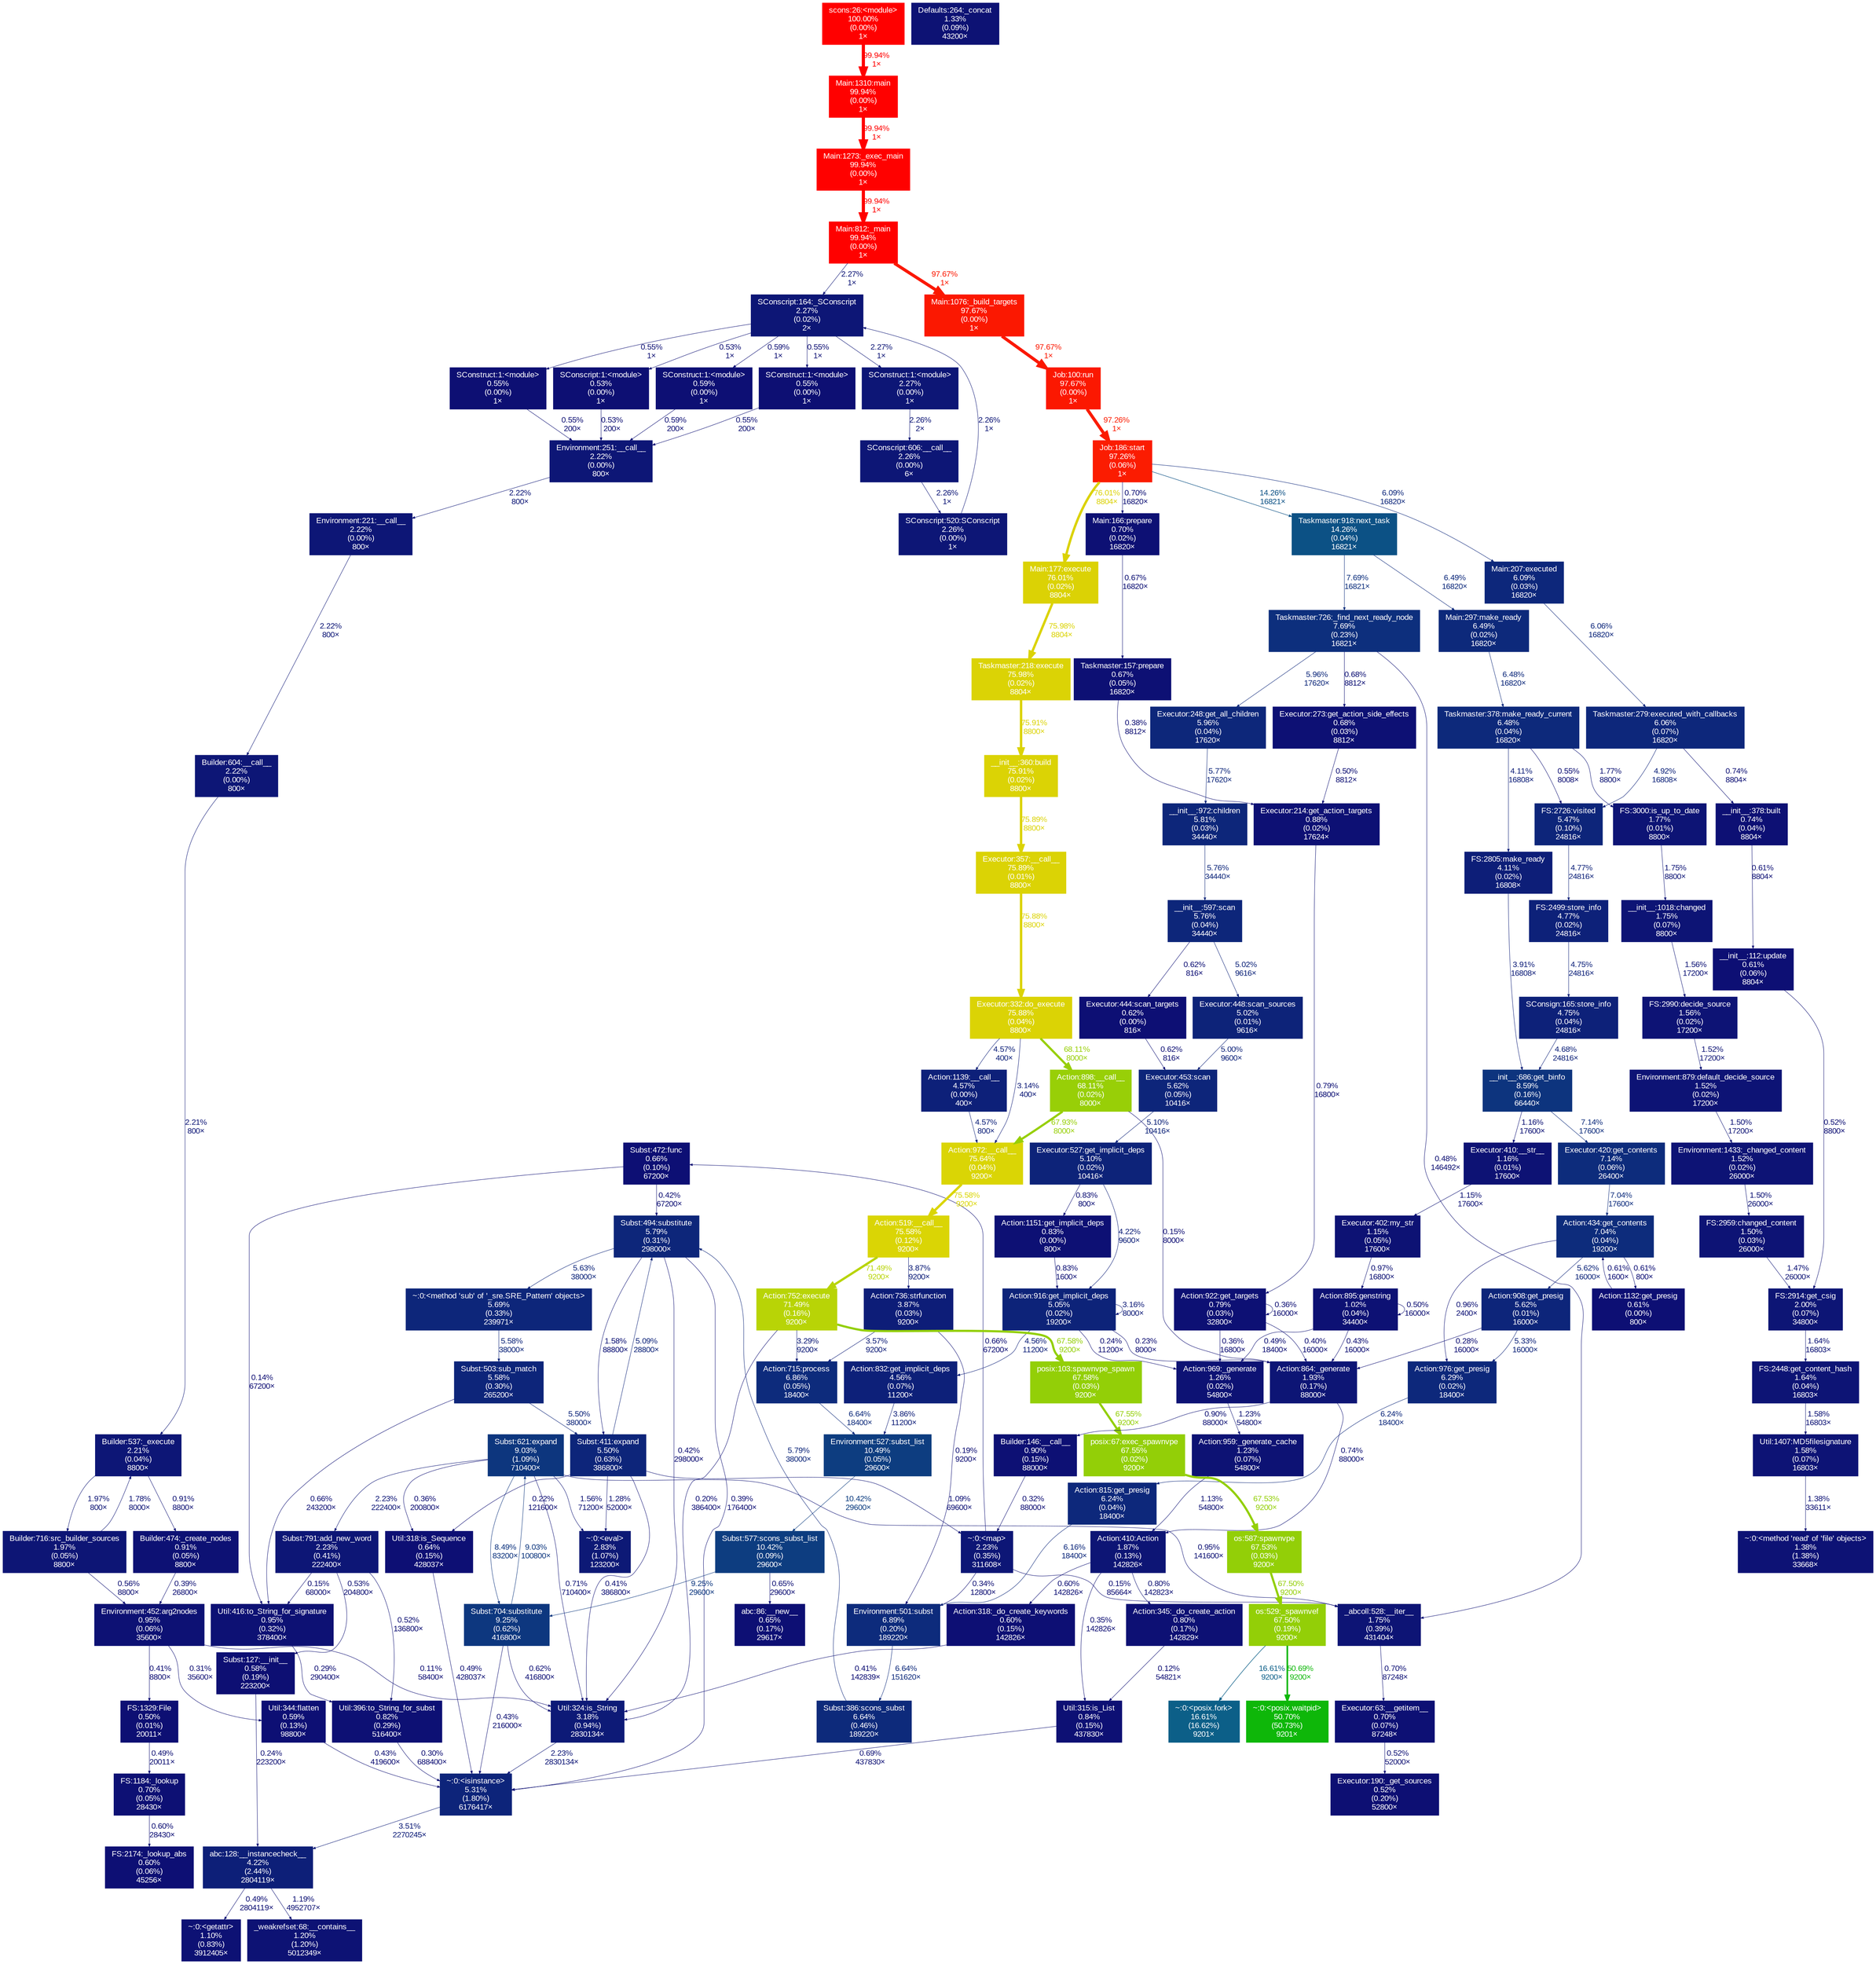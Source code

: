 digraph {
	graph [ranksep=0.25, fontname=Arial, nodesep=0.125];
	node [fontname=Arial, style=filled, height=0, width=0, shape=box, fontcolor=white];
	edge [fontname=Arial];
	0 [color="#0d0f74", fontcolor="#ffffff", fontsize="10.00", label="FS:2174:_lookup_abs\n0.60%\n(0.06%)\n45256×"];
	1 [color="#0d1074", fontcolor="#ffffff", fontsize="10.00", label="FS:1184:_lookup\n0.70%\n(0.05%)\n28430×"];
	1 -> 0 [color="#0d0f74", label="0.60%\n28430×", arrowsize="0.35", fontsize="10.00", fontcolor="#0d0f74", labeldistance="0.50", penwidth="0.50"];
	2 [color="#0d1074", fontcolor="#ffffff", fontsize="10.00", label="__init__:378:built\n0.74%\n(0.04%)\n8804×"];
	2 -> 85 [color="#0d0f74", label="0.61%\n8804×", arrowsize="0.35", fontsize="10.00", fontcolor="#0d0f74", labeldistance="0.50", penwidth="0.50"];
	3 [color="#0d277b", fontcolor="#ffffff", fontsize="10.00", label="Taskmaster:279:executed_with_callbacks\n6.06%\n(0.07%)\n16820×"];
	3 -> 2 [color="#0d1074", label="0.74%\n8804×", arrowsize="0.35", fontsize="10.00", fontcolor="#0d1074", labeldistance="0.50", penwidth="0.50"];
	3 -> 126 [color="#0d2279", label="4.92%\n16808×", arrowsize="0.35", fontsize="10.00", fontcolor="#0d2279", labeldistance="0.50", penwidth="0.50"];
	5 [color="#0d2f7d", fontcolor="#ffffff", fontsize="10.00", label="Taskmaster:726:_find_next_ready_node\n7.69%\n(0.23%)\n16821×"];
	5 -> 739 [color="#0d277a", label="5.96%\n17620×", arrowsize="0.35", fontsize="10.00", fontcolor="#0d277a", labeldistance="0.50", penwidth="0.50"];
	5 -> 389 [color="#0d0f73", label="0.48%\n146492×", arrowsize="0.35", fontsize="10.00", fontcolor="#0d0f73", labeldistance="0.50", penwidth="0.50"];
	5 -> 361 [color="#0d1074", label="0.68%\n8812×", arrowsize="0.35", fontsize="10.00", fontcolor="#0d1074", labeldistance="0.50", penwidth="0.50"];
	16 [color="#0d1676", fontcolor="#ffffff", fontsize="10.00", label="Builder:537:_execute\n2.21%\n(0.04%)\n8800×"];
	16 -> 18 [color="#0d1575", label="1.97%\n800×", arrowsize="0.35", fontsize="10.00", fontcolor="#0d1575", labeldistance="0.50", penwidth="0.50"];
	16 -> 19 [color="#0d1174", label="0.91%\n8800×", arrowsize="0.35", fontsize="10.00", fontcolor="#0d1174", labeldistance="0.50", penwidth="0.50"];
	18 [color="#0d1575", fontcolor="#ffffff", fontsize="10.00", label="Builder:716:src_builder_sources\n1.97%\n(0.05%)\n8800×"];
	18 -> 422 [color="#0d0f73", label="0.56%\n8800×", arrowsize="0.35", fontsize="10.00", fontcolor="#0d0f73", labeldistance="0.50", penwidth="0.50"];
	18 -> 16 [color="#0d1475", label="1.78%\n8000×", arrowsize="0.35", fontsize="10.00", fontcolor="#0d1475", labeldistance="0.50", penwidth="0.50"];
	19 [color="#0d1174", fontcolor="#ffffff", fontsize="10.00", label="Builder:474:_create_nodes\n0.91%\n(0.05%)\n8800×"];
	19 -> 422 [color="#0d0e73", label="0.39%\n26800×", arrowsize="0.35", fontsize="10.00", fontcolor="#0d0e73", labeldistance="0.50", penwidth="0.50"];
	20 [color="#0d1375", fontcolor="#ffffff", fontsize="10.00", label="Environment:1433:_changed_content\n1.52%\n(0.02%)\n26000×"];
	20 -> 98 [color="#0d1375", label="1.50%\n26000×", arrowsize="0.35", fontsize="10.00", fontcolor="#0d1375", labeldistance="0.50", penwidth="0.50"];
	21 [color="#0d1375", fontcolor="#ffffff", fontsize="10.00", label="Environment:879:default_decide_source\n1.52%\n(0.02%)\n17200×"];
	21 -> 20 [color="#0d1375", label="1.50%\n17200×", arrowsize="0.35", fontsize="10.00", fontcolor="#0d1375", labeldistance="0.50", penwidth="0.50"];
	30 [color="#0d367e", fontcolor="#ffffff", fontsize="10.00", label="Subst:621:expand\n9.03%\n(1.09%)\n710400×"];
	30 -> 389 [color="#0d1174", label="0.95%\n141600×", arrowsize="0.35", fontsize="10.00", fontcolor="#0d1174", labeldistance="0.50", penwidth="0.50"];
	30 -> 330 [color="#0d1074", label="0.71%\n710400×", arrowsize="0.35", fontsize="10.00", fontcolor="#0d1074", labeldistance="0.50", penwidth="0.50"];
	30 -> 192 [color="#0d1676", label="2.23%\n222400×", arrowsize="0.35", fontsize="10.00", fontcolor="#0d1676", labeldistance="0.50", penwidth="0.50"];
	30 -> 336 [color="#0d0e73", label="0.36%\n200800×", arrowsize="0.35", fontsize="10.00", fontcolor="#0d0e73", labeldistance="0.50", penwidth="0.50"];
	30 -> 401 [color="#0d1375", label="1.56%\n71200×", arrowsize="0.35", fontsize="10.00", fontcolor="#0d1375", labeldistance="0.50", penwidth="0.50"];
	30 -> 345 [color="#0d337e", label="8.49%\n83200×", arrowsize="0.35", fontsize="10.00", fontcolor="#0d337e", labeldistance="0.50", penwidth="0.50"];
	36 [color="#ff0000", fontcolor="#ffffff", fontsize="10.00", label="scons:26:<module>\n100.00%\n(0.00%)\n1×"];
	36 -> 70 [color="#ff0100", label="99.94%\n1×", arrowsize="1.00", fontsize="10.00", fontcolor="#ff0100", labeldistance="4.00", penwidth="4.00"];
	52 [color="#0d2379", fontcolor="#ffffff", fontsize="10.00", label="Executor:527:get_implicit_deps\n5.10%\n(0.02%)\n10416×"];
	52 -> 592 [color="#0d1074", label="0.83%\n800×", arrowsize="0.35", fontsize="10.00", fontcolor="#0d1074", labeldistance="0.50", penwidth="0.50"];
	52 -> 660 [color="#0d1f78", label="4.22%\n9600×", arrowsize="0.35", fontsize="10.00", fontcolor="#0d1f78", labeldistance="0.50", penwidth="0.50"];
	56 [color="#ff0100", fontcolor="#ffffff", fontsize="10.00", label="Main:812:_main\n99.94%\n(0.00%)\n1×"];
	56 -> 288 [color="#0d1676", label="2.27%\n1×", arrowsize="0.35", fontsize="10.00", fontcolor="#0d1676", labeldistance="0.50", penwidth="0.50"];
	56 -> 470 [color="#fb1801", label="97.67%\n1×", arrowsize="0.99", fontsize="10.00", fontcolor="#fb1801", labeldistance="3.91", penwidth="3.91"];
	70 [color="#ff0100", fontcolor="#ffffff", fontsize="10.00", label="Main:1310:main\n99.94%\n(0.00%)\n1×"];
	70 -> 346 [color="#ff0100", label="99.94%\n1×", arrowsize="1.00", fontsize="10.00", fontcolor="#ff0100", labeldistance="4.00", penwidth="4.00"];
	78 [color="#0d347e", fontcolor="#ffffff", fontsize="10.00", label="__init__:686:get_binfo\n8.59%\n(0.16%)\n66440×"];
	78 -> 270 [color="#0d1274", label="1.16%\n17600×", arrowsize="0.35", fontsize="10.00", fontcolor="#0d1274", labeldistance="0.50", penwidth="0.50"];
	78 -> 378 [color="#0d2c7c", label="7.14%\n17600×", arrowsize="0.35", fontsize="10.00", fontcolor="#0d2c7c", labeldistance="0.50", penwidth="0.50"];
	85 [color="#0d0f74", fontcolor="#ffffff", fontsize="10.00", label="__init__:112:update\n0.61%\n(0.06%)\n8804×"];
	85 -> 843 [color="#0d0f73", label="0.52%\n8800×", arrowsize="0.35", fontsize="10.00", fontcolor="#0d0f73", labeldistance="0.50", penwidth="0.50"];
	86 [color="#0d0f74", fontcolor="#ffffff", fontsize="10.00", label="Action:1132:get_presig\n0.61%\n(0.00%)\n800×"];
	86 -> 87 [color="#0d0f74", label="0.61%\n1600×", arrowsize="0.35", fontsize="10.00", fontcolor="#0d0f74", labeldistance="0.50", penwidth="0.50"];
	87 [color="#0d2c7c", fontcolor="#ffffff", fontsize="10.00", label="Action:434:get_contents\n7.04%\n(0.04%)\n19200×"];
	87 -> 86 [color="#0d0f74", label="0.61%\n800×", arrowsize="0.35", fontsize="10.00", fontcolor="#0d0f74", labeldistance="0.50", penwidth="0.50"];
	87 -> 1118 [color="#0d1174", label="0.96%\n2400×", arrowsize="0.35", fontsize="10.00", fontcolor="#0d1174", labeldistance="0.50", penwidth="0.50"];
	87 -> 1119 [color="#0d257a", label="5.62%\n16000×", arrowsize="0.35", fontsize="10.00", fontcolor="#0d257a", labeldistance="0.50", penwidth="0.50"];
	98 [color="#0d1375", fontcolor="#ffffff", fontsize="10.00", label="FS:2959:changed_content\n1.50%\n(0.03%)\n26000×"];
	98 -> 843 [color="#0d1375", label="1.47%\n26000×", arrowsize="0.35", fontsize="10.00", fontcolor="#0d1375", labeldistance="0.50", penwidth="0.50"];
	102 [color="#0d1676", fontcolor="#ffffff", fontsize="10.00", label="SConscript:520:SConscript\n2.26%\n(0.00%)\n1×"];
	102 -> 288 [color="#0d1676", label="2.26%\n1×", arrowsize="0.35", fontsize="10.00", fontcolor="#0d1676", labeldistance="0.50", penwidth="0.50"];
	125 [color="#0d297b", fontcolor="#ffffff", fontsize="10.00", label="Taskmaster:378:make_ready_current\n6.48%\n(0.04%)\n16820×"];
	125 -> 672 [color="#0d1e78", label="4.11%\n16808×", arrowsize="0.35", fontsize="10.00", fontcolor="#0d1e78", labeldistance="0.50", penwidth="0.50"];
	125 -> 762 [color="#0d1475", label="1.77%\n8800×", arrowsize="0.35", fontsize="10.00", fontcolor="#0d1475", labeldistance="0.50", penwidth="0.50"];
	125 -> 126 [color="#0d0f73", label="0.55%\n8008×", arrowsize="0.35", fontsize="10.00", fontcolor="#0d0f73", labeldistance="0.50", penwidth="0.50"];
	126 [color="#0d257a", fontcolor="#ffffff", fontsize="10.00", label="FS:2726:visited\n5.47%\n(0.10%)\n24816×"];
	126 -> 603 [color="#0d2179", label="4.77%\n24816×", arrowsize="0.35", fontsize="10.00", fontcolor="#0d2179", labeldistance="0.50", penwidth="0.50"];
	127 [color="#0d267a", fontcolor="#ffffff", fontsize="10.00", label="__init__:597:scan\n5.76%\n(0.04%)\n34440×"];
	127 -> 807 [color="#0d0f74", label="0.62%\n816×", arrowsize="0.35", fontsize="10.00", fontcolor="#0d0f74", labeldistance="0.50", penwidth="0.50"];
	127 -> 1051 [color="#0d2379", label="5.02%\n9616×", arrowsize="0.35", fontsize="10.00", fontcolor="#0d2379", labeldistance="0.50", penwidth="0.50"];
	129 [color="#0d1475", fontcolor="#ffffff", fontsize="10.00", label="__init__:1018:changed\n1.75%\n(0.07%)\n8800×"];
	129 -> 195 [color="#0d1375", label="1.56%\n17200×", arrowsize="0.35", fontsize="10.00", fontcolor="#0d1375", labeldistance="0.50", penwidth="0.50"];
	130 [color="#0d277b", fontcolor="#ffffff", fontsize="10.00", label="Main:207:executed\n6.09%\n(0.03%)\n16820×"];
	130 -> 3 [color="#0d277b", label="6.06%\n16820×", arrowsize="0.35", fontsize="10.00", fontcolor="#0d277b", labeldistance="0.50", penwidth="0.50"];
	134 [color="#0d2b7c", fontcolor="#ffffff", fontsize="10.00", label="Action:715:process\n6.86%\n(0.05%)\n18400×"];
	134 -> 658 [color="#0d2a7b", label="6.64%\n18400×", arrowsize="0.35", fontsize="10.00", fontcolor="#0d2a7b", labeldistance="0.50", penwidth="0.50"];
	136 [color="#0d267a", fontcolor="#ffffff", fontsize="10.00", label="__init__:972:children\n5.81%\n(0.03%)\n34440×"];
	136 -> 127 [color="#0d267a", label="5.76%\n34440×", arrowsize="0.35", fontsize="10.00", fontcolor="#0d267a", labeldistance="0.50", penwidth="0.50"];
	158 [color="#0c5185", fontcolor="#ffffff", fontsize="10.00", label="Taskmaster:918:next_task\n14.26%\n(0.04%)\n16821×"];
	158 -> 5 [color="#0d2f7d", label="7.69%\n16821×", arrowsize="0.35", fontsize="10.00", fontcolor="#0d2f7d", labeldistance="0.50", penwidth="0.50"];
	158 -> 1260 [color="#0d297b", label="6.49%\n16820×", arrowsize="0.35", fontsize="10.00", fontcolor="#0d297b", labeldistance="0.50", penwidth="0.50"];
	159 [color="#dbd305", fontcolor="#ffffff", fontsize="10.00", label="__init__:360:build\n75.91%\n(0.02%)\n8800×"];
	159 -> 689 [color="#dbd305", label="75.89%\n8800×", arrowsize="0.87", fontsize="10.00", fontcolor="#dbd305", labeldistance="3.04", penwidth="3.04"];
	161 [color="#0d1074", fontcolor="#ffffff", fontsize="10.00", label="Taskmaster:157:prepare\n0.67%\n(0.05%)\n16820×"];
	161 -> 808 [color="#0d0e73", label="0.38%\n8812×", arrowsize="0.35", fontsize="10.00", fontcolor="#0d0e73", labeldistance="0.50", penwidth="0.50"];
	179 [color="#0d257a", fontcolor="#ffffff", fontsize="10.00", label="Executor:453:scan\n5.62%\n(0.05%)\n10416×"];
	179 -> 52 [color="#0d2379", label="5.10%\n10416×", arrowsize="0.35", fontsize="10.00", fontcolor="#0d2379", labeldistance="0.50", penwidth="0.50"];
	186 [color="#0d2a7b", fontcolor="#ffffff", fontsize="10.00", label="Subst:386:scons_subst\n6.64%\n(0.46%)\n189220×"];
	186 -> 324 [color="#0d267a", label="5.79%\n38000×", arrowsize="0.35", fontsize="10.00", fontcolor="#0d267a", labeldistance="0.50", penwidth="0.50"];
	192 [color="#0d1676", fontcolor="#ffffff", fontsize="10.00", label="Subst:791:add_new_word\n2.23%\n(0.41%)\n222400×"];
	192 -> 235 [color="#0d0d73", label="0.15%\n68000×", arrowsize="0.35", fontsize="10.00", fontcolor="#0d0d73", labeldistance="0.50", penwidth="0.50"];
	192 -> 340 [color="#0d0f73", label="0.52%\n136800×", arrowsize="0.35", fontsize="10.00", fontcolor="#0d0f73", labeldistance="0.50", penwidth="0.50"];
	192 -> 666 [color="#0d0f73", label="0.53%\n204800×", arrowsize="0.35", fontsize="10.00", fontcolor="#0d0f73", labeldistance="0.50", penwidth="0.50"];
	195 [color="#0d1375", fontcolor="#ffffff", fontsize="10.00", label="FS:2990:decide_source\n1.56%\n(0.02%)\n17200×"];
	195 -> 21 [color="#0d1375", label="1.52%\n17200×", arrowsize="0.35", fontsize="10.00", fontcolor="#0d1375", labeldistance="0.50", penwidth="0.50"];
	208 [color="#0d0f73", fontcolor="#ffffff", fontsize="10.00", label="Executor:190:_get_sources\n0.52%\n(0.20%)\n52800×"];
	216 [color="#0d1274", fontcolor="#ffffff", fontsize="10.00", label="Action:959:_generate_cache\n1.23%\n(0.07%)\n54800×"];
	216 -> 587 [color="#0d1174", label="1.13%\n54800×", arrowsize="0.35", fontsize="10.00", fontcolor="#0d1174", labeldistance="0.50", penwidth="0.50"];
	217 [color="#0d1274", fontcolor="#ffffff", fontsize="10.00", label="Action:969:_generate\n1.26%\n(0.02%)\n54800×"];
	217 -> 216 [color="#0d1274", label="1.23%\n54800×", arrowsize="0.35", fontsize="10.00", fontcolor="#0d1274", labeldistance="0.50", penwidth="0.50"];
	230 [color="#0d1676", fontcolor="#ffffff", fontsize="10.00", label="~:0:<map>\n2.23%\n(0.35%)\n311608×"];
	230 -> 389 [color="#0d0d73", label="0.15%\n85664×", arrowsize="0.35", fontsize="10.00", fontcolor="#0d0d73", labeldistance="0.50", penwidth="0.50"];
	230 -> 396 [color="#0d0f74", label="0.66%\n67200×", arrowsize="0.35", fontsize="10.00", fontcolor="#0d0f74", labeldistance="0.50", penwidth="0.50"];
	230 -> 419 [color="#0d0e73", label="0.34%\n12800×", arrowsize="0.35", fontsize="10.00", fontcolor="#0d0e73", labeldistance="0.50", penwidth="0.50"];
	235 [color="#0d1174", fontcolor="#ffffff", fontsize="10.00", label="Util:416:to_String_for_signature\n0.95%\n(0.32%)\n378400×"];
	235 -> 340 [color="#0d0e73", label="0.29%\n290400×", arrowsize="0.35", fontsize="10.00", fontcolor="#0d0e73", labeldistance="0.50", penwidth="0.50"];
	236 [color="#fb1c01", fontcolor="#ffffff", fontsize="10.00", label="Job:186:start\n97.26%\n(0.06%)\n1×"];
	236 -> 130 [color="#0d277b", label="6.09%\n16820×", arrowsize="0.35", fontsize="10.00", fontcolor="#0d277b", labeldistance="0.50", penwidth="0.50"];
	236 -> 1045 [color="#dbd205", label="76.01%\n8804×", arrowsize="0.87", fontsize="10.00", fontcolor="#dbd205", labeldistance="3.04", penwidth="3.04"];
	236 -> 1174 [color="#0d1074", label="0.70%\n16820×", arrowsize="0.35", fontsize="10.00", fontcolor="#0d1074", labeldistance="0.50", penwidth="0.50"];
	236 -> 158 [color="#0c5185", label="14.26%\n16821×", arrowsize="0.38", fontsize="10.00", fontcolor="#0c5185", labeldistance="0.57", penwidth="0.57"];
	259 [color="#0d3d80", fontcolor="#ffffff", fontsize="10.00", label="Subst:577:scons_subst_list\n10.42%\n(0.09%)\n29600×"];
	259 -> 397 [color="#0d0f74", label="0.65%\n29600×", arrowsize="0.35", fontsize="10.00", fontcolor="#0d0f74", labeldistance="0.50", penwidth="0.50"];
	259 -> 345 [color="#0d377f", label="9.25%\n29600×", arrowsize="0.35", fontsize="10.00", fontcolor="#0d377f", labeldistance="0.50", penwidth="0.50"];
	261 [color="#0d257a", fontcolor="#ffffff", fontsize="10.00", label="Subst:411:expand\n5.50%\n(0.63%)\n386800×"];
	261 -> 324 [color="#0d2379", label="5.09%\n28800×", arrowsize="0.35", fontsize="10.00", fontcolor="#0d2379", labeldistance="0.50", penwidth="0.50"];
	261 -> 230 [color="#0d1174", label="1.09%\n69600×", arrowsize="0.35", fontsize="10.00", fontcolor="#0d1174", labeldistance="0.50", penwidth="0.50"];
	261 -> 330 [color="#0d0e73", label="0.41%\n386800×", arrowsize="0.35", fontsize="10.00", fontcolor="#0d0e73", labeldistance="0.50", penwidth="0.50"];
	261 -> 336 [color="#0d0e73", label="0.22%\n121600×", arrowsize="0.35", fontsize="10.00", fontcolor="#0d0e73", labeldistance="0.50", penwidth="0.50"];
	261 -> 401 [color="#0d1274", label="1.28%\n52000×", arrowsize="0.35", fontsize="10.00", fontcolor="#0d1274", labeldistance="0.50", penwidth="0.50"];
	269 [color="#0d1274", fontcolor="#ffffff", fontsize="10.00", label="Executor:402:my_str\n1.15%\n(0.05%)\n17600×"];
	269 -> 661 [color="#0d1174", label="0.97%\n16800×", arrowsize="0.35", fontsize="10.00", fontcolor="#0d1174", labeldistance="0.50", penwidth="0.50"];
	270 [color="#0d1274", fontcolor="#ffffff", fontsize="10.00", label="Executor:410:__str__\n1.16%\n(0.01%)\n17600×"];
	270 -> 269 [color="#0d1274", label="1.15%\n17600×", arrowsize="0.35", fontsize="10.00", fontcolor="#0d1274", labeldistance="0.50", penwidth="0.50"];
	288 [color="#0d1676", fontcolor="#ffffff", fontsize="10.00", label="SConscript:164:_SConscript\n2.27%\n(0.02%)\n2×"];
	288 -> 434 [color="#0d0f74", label="0.59%\n1×", arrowsize="0.35", fontsize="10.00", fontcolor="#0d0f74", labeldistance="0.50", penwidth="0.50"];
	288 -> 435 [color="#0d0f73", label="0.55%\n1×", arrowsize="0.35", fontsize="10.00", fontcolor="#0d0f73", labeldistance="0.50", penwidth="0.50"];
	288 -> 436 [color="#0d1676", label="2.27%\n1×", arrowsize="0.35", fontsize="10.00", fontcolor="#0d1676", labeldistance="0.50", penwidth="0.50"];
	288 -> 437 [color="#0d0f73", label="0.53%\n1×", arrowsize="0.35", fontsize="10.00", fontcolor="#0d0f73", labeldistance="0.50", penwidth="0.50"];
	288 -> 438 [color="#0d0f73", label="0.55%\n1×", arrowsize="0.35", fontsize="10.00", fontcolor="#0d0f73", labeldistance="0.50", penwidth="0.50"];
	304 [color="#0d1074", fontcolor="#ffffff", fontsize="10.00", label="Action:345:_do_create_action\n0.80%\n(0.17%)\n142829×"];
	304 -> 354 [color="#0d0d73", label="0.12%\n54821×", arrowsize="0.35", fontsize="10.00", fontcolor="#0d0d73", labeldistance="0.50", penwidth="0.50"];
	322 [color="#0d247a", fontcolor="#ffffff", fontsize="10.00", label="~:0:<isinstance>\n5.31%\n(1.80%)\n6176417×"];
	322 -> 399 [color="#0d1c77", label="3.51%\n2270245×", arrowsize="0.35", fontsize="10.00", fontcolor="#0d1c77", labeldistance="0.50", penwidth="0.50"];
	324 [color="#0d267a", fontcolor="#ffffff", fontsize="10.00", label="Subst:494:substitute\n5.79%\n(0.31%)\n298000×"];
	324 -> 322 [color="#0d0e73", label="0.39%\n176400×", arrowsize="0.35", fontsize="10.00", fontcolor="#0d0e73", labeldistance="0.50", penwidth="0.50"];
	324 -> 330 [color="#0d0e73", label="0.42%\n298000×", arrowsize="0.35", fontsize="10.00", fontcolor="#0d0e73", labeldistance="0.50", penwidth="0.50"];
	324 -> 261 [color="#0d1375", label="1.58%\n88800×", arrowsize="0.35", fontsize="10.00", fontcolor="#0d1375", labeldistance="0.50", penwidth="0.50"];
	324 -> 971 [color="#0d257a", label="5.63%\n38000×", arrowsize="0.35", fontsize="10.00", fontcolor="#0d257a", labeldistance="0.50", penwidth="0.50"];
	327 [color="#dbd305", fontcolor="#ffffff", fontsize="10.00", label="Executor:332:do_execute\n75.88%\n(0.04%)\n8800×"];
	327 -> 878 [color="#0d1a77", label="3.14%\n400×", arrowsize="0.35", fontsize="10.00", fontcolor="#0d1a77", labeldistance="0.50", penwidth="0.50"];
	327 -> 566 [color="#98cf07", label="68.11%\n8000×", arrowsize="0.83", fontsize="10.00", fontcolor="#98cf07", labeldistance="2.72", penwidth="2.72"];
	327 -> 956 [color="#0d2079", label="4.57%\n400×", arrowsize="0.35", fontsize="10.00", fontcolor="#0d2079", labeldistance="0.50", penwidth="0.50"];
	330 [color="#0d1a77", fontcolor="#ffffff", fontsize="10.00", label="Util:324:is_String\n3.18%\n(0.94%)\n2830134×"];
	330 -> 322 [color="#0d1676", label="2.23%\n2830134×", arrowsize="0.35", fontsize="10.00", fontcolor="#0d1676", labeldistance="0.50", penwidth="0.50"];
	336 [color="#0d0f74", fontcolor="#ffffff", fontsize="10.00", label="Util:318:is_Sequence\n0.64%\n(0.15%)\n428037×"];
	336 -> 322 [color="#0d0f73", label="0.49%\n428037×", arrowsize="0.35", fontsize="10.00", fontcolor="#0d0f73", labeldistance="0.50", penwidth="0.50"];
	338 [color="#dad505", fontcolor="#ffffff", fontsize="10.00", label="Action:519:__call__\n75.58%\n(0.12%)\n9200×"];
	338 -> 420 [color="#0d1d78", label="3.87%\n9200×", arrowsize="0.35", fontsize="10.00", fontcolor="#0d1d78", labeldistance="0.50", penwidth="0.50"];
	338 -> 447 [color="#b8d406", label="71.49%\n9200×", arrowsize="0.85", fontsize="10.00", fontcolor="#b8d406", labeldistance="2.86", penwidth="2.86"];
	340 [color="#0d1074", fontcolor="#ffffff", fontsize="10.00", label="Util:396:to_String_for_subst\n0.82%\n(0.29%)\n516400×"];
	340 -> 322 [color="#0d0e73", label="0.30%\n688400×", arrowsize="0.35", fontsize="10.00", fontcolor="#0d0e73", labeldistance="0.50", penwidth="0.50"];
	342 [color="#0d0f74", fontcolor="#ffffff", fontsize="10.00", label="Util:344:flatten\n0.59%\n(0.13%)\n98800×"];
	342 -> 322 [color="#0d0e73", label="0.43%\n419600×", arrowsize="0.35", fontsize="10.00", fontcolor="#0d0e73", labeldistance="0.50", penwidth="0.50"];
	345 [color="#0d377f", fontcolor="#ffffff", fontsize="10.00", label="Subst:704:substitute\n9.25%\n(0.62%)\n416800×"];
	345 -> 322 [color="#0d0f73", label="0.43%\n216000×", arrowsize="0.35", fontsize="10.00", fontcolor="#0d0f73", labeldistance="0.50", penwidth="0.50"];
	345 -> 330 [color="#0d0f74", label="0.62%\n416800×", arrowsize="0.35", fontsize="10.00", fontcolor="#0d0f74", labeldistance="0.50", penwidth="0.50"];
	345 -> 30 [color="#0d367e", label="9.03%\n100800×", arrowsize="0.35", fontsize="10.00", fontcolor="#0d367e", labeldistance="0.50", penwidth="0.50"];
	346 [color="#ff0100", fontcolor="#ffffff", fontsize="10.00", label="Main:1273:_exec_main\n99.94%\n(0.00%)\n1×"];
	346 -> 56 [color="#ff0100", label="99.94%\n1×", arrowsize="1.00", fontsize="10.00", fontcolor="#ff0100", labeldistance="4.00", penwidth="4.00"];
	354 [color="#0d1074", fontcolor="#ffffff", fontsize="10.00", label="Util:315:is_List\n0.84%\n(0.15%)\n437830×"];
	354 -> 322 [color="#0d1074", label="0.69%\n437830×", arrowsize="0.35", fontsize="10.00", fontcolor="#0d1074", labeldistance="0.50", penwidth="0.50"];
	360 [color="#0d1174", fontcolor="#ffffff", fontsize="10.00", label="~:0:<getattr>\n1.10%\n(0.83%)\n3912405×"];
	361 [color="#0d1074", fontcolor="#ffffff", fontsize="10.00", label="Executor:273:get_action_side_effects\n0.68%\n(0.03%)\n8812×"];
	361 -> 808 [color="#0d0f73", label="0.50%\n8812×", arrowsize="0.35", fontsize="10.00", fontcolor="#0d0f73", labeldistance="0.50", penwidth="0.50"];
	378 [color="#0d2c7c", fontcolor="#ffffff", fontsize="10.00", label="Executor:420:get_contents\n7.14%\n(0.06%)\n26400×"];
	378 -> 87 [color="#0d2c7c", label="7.04%\n17600×", arrowsize="0.35", fontsize="10.00", fontcolor="#0d2c7c", labeldistance="0.50", penwidth="0.50"];
	389 [color="#0d1475", fontcolor="#ffffff", fontsize="10.00", label="_abcoll:528:__iter__\n1.75%\n(0.39%)\n431404×"];
	389 -> 1242 [color="#0d1074", label="0.70%\n87248×", arrowsize="0.35", fontsize="10.00", fontcolor="#0d1074", labeldistance="0.50", penwidth="0.50"];
	396 [color="#0d0f74", fontcolor="#ffffff", fontsize="10.00", label="Subst:472:func\n0.66%\n(0.10%)\n67200×"];
	396 -> 324 [color="#0d0e73", label="0.42%\n67200×", arrowsize="0.35", fontsize="10.00", fontcolor="#0d0e73", labeldistance="0.50", penwidth="0.50"];
	396 -> 235 [color="#0d0d73", label="0.14%\n67200×", arrowsize="0.35", fontsize="10.00", fontcolor="#0d0d73", labeldistance="0.50", penwidth="0.50"];
	397 [color="#0d0f74", fontcolor="#ffffff", fontsize="10.00", label="abc:86:__new__\n0.65%\n(0.17%)\n29617×"];
	398 [color="#0d1274", fontcolor="#ffffff", fontsize="10.00", label="_weakrefset:68:__contains__\n1.20%\n(1.20%)\n5012349×"];
	399 [color="#0d1f78", fontcolor="#ffffff", fontsize="10.00", label="abc:128:__instancecheck__\n4.22%\n(2.44%)\n2804119×"];
	399 -> 360 [color="#0d0f73", label="0.49%\n2804119×", arrowsize="0.35", fontsize="10.00", fontcolor="#0d0f73", labeldistance="0.50", penwidth="0.50"];
	399 -> 398 [color="#0d1274", label="1.19%\n4952707×", arrowsize="0.35", fontsize="10.00", fontcolor="#0d1274", labeldistance="0.50", penwidth="0.50"];
	401 [color="#0d1976", fontcolor="#ffffff", fontsize="10.00", label="~:0:<eval>\n2.83%\n(1.07%)\n123200×"];
	419 [color="#0d2b7c", fontcolor="#ffffff", fontsize="10.00", label="Environment:501:subst\n6.89%\n(0.20%)\n189220×"];
	419 -> 186 [color="#0d2a7b", label="6.64%\n151620×", arrowsize="0.35", fontsize="10.00", fontcolor="#0d2a7b", labeldistance="0.50", penwidth="0.50"];
	420 [color="#0d1d78", fontcolor="#ffffff", fontsize="10.00", label="Action:736:strfunction\n3.87%\n(0.03%)\n9200×"];
	420 -> 419 [color="#0d0e73", label="0.19%\n9200×", arrowsize="0.35", fontsize="10.00", fontcolor="#0d0e73", labeldistance="0.50", penwidth="0.50"];
	420 -> 134 [color="#0d1c77", label="3.57%\n9200×", arrowsize="0.35", fontsize="10.00", fontcolor="#0d1c77", labeldistance="0.50", penwidth="0.50"];
	421 [color="#0d287b", fontcolor="#ffffff", fontsize="10.00", label="Action:815:get_presig\n6.24%\n(0.04%)\n18400×"];
	421 -> 419 [color="#0d287b", label="6.16%\n18400×", arrowsize="0.35", fontsize="10.00", fontcolor="#0d287b", labeldistance="0.50", penwidth="0.50"];
	422 [color="#0d1174", fontcolor="#ffffff", fontsize="10.00", label="Environment:452:arg2nodes\n0.95%\n(0.06%)\n35600×"];
	422 -> 746 [color="#0d0e73", label="0.41%\n8800×", arrowsize="0.35", fontsize="10.00", fontcolor="#0d0e73", labeldistance="0.50", penwidth="0.50"];
	422 -> 342 [color="#0d0e73", label="0.31%\n35600×", arrowsize="0.35", fontsize="10.00", fontcolor="#0d0e73", labeldistance="0.50", penwidth="0.50"];
	422 -> 330 [color="#0d0d73", label="0.11%\n58400×", arrowsize="0.35", fontsize="10.00", fontcolor="#0d0d73", labeldistance="0.50", penwidth="0.50"];
	426 [color="#0d1275", fontcolor="#ffffff", fontsize="10.00", label="~:0:<method 'read' of 'file' objects>\n1.38%\n(1.38%)\n33668×"];
	427 [color="#0d1375", fontcolor="#ffffff", fontsize="10.00", label="Util:1407:MD5filesignature\n1.58%\n(0.07%)\n16803×"];
	427 -> 426 [color="#0d1275", label="1.38%\n33611×", arrowsize="0.35", fontsize="10.00", fontcolor="#0d1275", labeldistance="0.50", penwidth="0.50"];
	433 [color="#0d1676", fontcolor="#ffffff", fontsize="10.00", label="SConscript:606:__call__\n2.26%\n(0.00%)\n6×"];
	433 -> 102 [color="#0d1676", label="2.26%\n1×", arrowsize="0.35", fontsize="10.00", fontcolor="#0d1676", labeldistance="0.50", penwidth="0.50"];
	434 [color="#0d0f74", fontcolor="#ffffff", fontsize="10.00", label="SConstruct:1:<module>\n0.59%\n(0.00%)\n1×"];
	434 -> 710 [color="#0d0f74", label="0.59%\n200×", arrowsize="0.35", fontsize="10.00", fontcolor="#0d0f74", labeldistance="0.50", penwidth="0.50"];
	435 [color="#0d0f73", fontcolor="#ffffff", fontsize="10.00", label="SConstruct:1:<module>\n0.55%\n(0.00%)\n1×"];
	435 -> 710 [color="#0d0f73", label="0.55%\n200×", arrowsize="0.35", fontsize="10.00", fontcolor="#0d0f73", labeldistance="0.50", penwidth="0.50"];
	436 [color="#0d1676", fontcolor="#ffffff", fontsize="10.00", label="SConstruct:1:<module>\n2.27%\n(0.00%)\n1×"];
	436 -> 433 [color="#0d1676", label="2.26%\n2×", arrowsize="0.35", fontsize="10.00", fontcolor="#0d1676", labeldistance="0.50", penwidth="0.50"];
	437 [color="#0d0f73", fontcolor="#ffffff", fontsize="10.00", label="SConscript:1:<module>\n0.53%\n(0.00%)\n1×"];
	437 -> 710 [color="#0d0f73", label="0.53%\n200×", arrowsize="0.35", fontsize="10.00", fontcolor="#0d0f73", labeldistance="0.50", penwidth="0.50"];
	438 [color="#0d0f73", fontcolor="#ffffff", fontsize="10.00", label="SConstruct:1:<module>\n0.55%\n(0.00%)\n1×"];
	438 -> 710 [color="#0d0f73", label="0.55%\n200×", arrowsize="0.35", fontsize="10.00", fontcolor="#0d0f73", labeldistance="0.50", penwidth="0.50"];
	443 [color="#0d1475", fontcolor="#ffffff", fontsize="10.00", label="FS:2448:get_content_hash\n1.64%\n(0.04%)\n16803×"];
	443 -> 427 [color="#0d1375", label="1.58%\n16803×", arrowsize="0.35", fontsize="10.00", fontcolor="#0d1375", labeldistance="0.50", penwidth="0.50"];
	447 [color="#b8d406", fontcolor="#ffffff", fontsize="10.00", label="Action:752:execute\n71.49%\n(0.16%)\n9200×"];
	447 -> 134 [color="#0d1b77", label="3.29%\n9200×", arrowsize="0.35", fontsize="10.00", fontcolor="#0d1b77", labeldistance="0.50", penwidth="0.50"];
	447 -> 958 [color="#93cf07", label="67.58%\n9200×", arrowsize="0.82", fontsize="10.00", fontcolor="#93cf07", labeldistance="2.70", penwidth="2.70"];
	447 -> 330 [color="#0d0e73", label="0.20%\n386400×", arrowsize="0.35", fontsize="10.00", fontcolor="#0d0e73", labeldistance="0.50", penwidth="0.50"];
	449 [color="#0d2179", fontcolor="#ffffff", fontsize="10.00", label="SConsign:165:store_info\n4.75%\n(0.04%)\n24816×"];
	449 -> 78 [color="#0d2179", label="4.68%\n24816×", arrowsize="0.35", fontsize="10.00", fontcolor="#0d2179", labeldistance="0.50", penwidth="0.50"];
	470 [color="#fb1801", fontcolor="#ffffff", fontsize="10.00", label="Main:1076:_build_targets\n97.67%\n(0.00%)\n1×"];
	470 -> 859 [color="#fb1801", label="97.67%\n1×", arrowsize="0.99", fontsize="10.00", fontcolor="#fb1801", labeldistance="3.91", penwidth="3.91"];
	502 [color="#0d1074", fontcolor="#ffffff", fontsize="10.00", label="Builder:146:__call__\n0.90%\n(0.15%)\n88000×"];
	502 -> 230 [color="#0d0e73", label="0.32%\n88000×", arrowsize="0.35", fontsize="10.00", fontcolor="#0d0e73", labeldistance="0.50", penwidth="0.50"];
	515 [color="#dbd305", fontcolor="#ffffff", fontsize="10.00", label="Taskmaster:218:execute\n75.98%\n(0.02%)\n8804×"];
	515 -> 159 [color="#dbd305", label="75.91%\n8800×", arrowsize="0.87", fontsize="10.00", fontcolor="#dbd305", labeldistance="3.04", penwidth="3.04"];
	556 [color="#0d0f74", fontcolor="#ffffff", fontsize="10.00", label="Action:318:_do_create_keywords\n0.60%\n(0.15%)\n142826×"];
	556 -> 330 [color="#0d0e73", label="0.41%\n142839×", arrowsize="0.35", fontsize="10.00", fontcolor="#0d0e73", labeldistance="0.50", penwidth="0.50"];
	566 [color="#98cf07", fontcolor="#ffffff", fontsize="10.00", label="Action:898:__call__\n68.11%\n(0.02%)\n8000×"];
	566 -> 798 [color="#0d0d73", label="0.15%\n8000×", arrowsize="0.35", fontsize="10.00", fontcolor="#0d0d73", labeldistance="0.50", penwidth="0.50"];
	566 -> 878 [color="#97cf07", label="67.93%\n8000×", arrowsize="0.82", fontsize="10.00", fontcolor="#97cf07", labeldistance="2.72", penwidth="2.72"];
	587 [color="#0d1575", fontcolor="#ffffff", fontsize="10.00", label="Action:410:Action\n1.87%\n(0.13%)\n142826×"];
	587 -> 304 [color="#0d1074", label="0.80%\n142823×", arrowsize="0.35", fontsize="10.00", fontcolor="#0d1074", labeldistance="0.50", penwidth="0.50"];
	587 -> 354 [color="#0d0e73", label="0.35%\n142826×", arrowsize="0.35", fontsize="10.00", fontcolor="#0d0e73", labeldistance="0.50", penwidth="0.50"];
	587 -> 556 [color="#0d0f74", label="0.60%\n142826×", arrowsize="0.35", fontsize="10.00", fontcolor="#0d0f74", labeldistance="0.50", penwidth="0.50"];
	592 [color="#0d1074", fontcolor="#ffffff", fontsize="10.00", label="Action:1151:get_implicit_deps\n0.83%\n(0.00%)\n800×"];
	592 -> 660 [color="#0d1074", label="0.83%\n1600×", arrowsize="0.35", fontsize="10.00", fontcolor="#0d1074", labeldistance="0.50", penwidth="0.50"];
	603 [color="#0d2179", fontcolor="#ffffff", fontsize="10.00", label="FS:2499:store_info\n4.77%\n(0.02%)\n24816×"];
	603 -> 449 [color="#0d2179", label="4.75%\n24816×", arrowsize="0.35", fontsize="10.00", fontcolor="#0d2179", labeldistance="0.50", penwidth="0.50"];
	627 [color="#0d257a", fontcolor="#ffffff", fontsize="10.00", label="Subst:503:sub_match\n5.58%\n(0.30%)\n265200×"];
	627 -> 235 [color="#0d0f74", label="0.66%\n243200×", arrowsize="0.35", fontsize="10.00", fontcolor="#0d0f74", labeldistance="0.50", penwidth="0.50"];
	627 -> 261 [color="#0d257a", label="5.50%\n38000×", arrowsize="0.35", fontsize="10.00", fontcolor="#0d257a", labeldistance="0.50", penwidth="0.50"];
	629 [color="#0d1676", fontcolor="#ffffff", fontsize="10.00", label="Builder:604:__call__\n2.22%\n(0.00%)\n800×"];
	629 -> 16 [color="#0d1676", label="2.21%\n800×", arrowsize="0.35", fontsize="10.00", fontcolor="#0d1676", labeldistance="0.50", penwidth="0.50"];
	658 [color="#0d3d80", fontcolor="#ffffff", fontsize="10.00", label="Environment:527:subst_list\n10.49%\n(0.05%)\n29600×"];
	658 -> 259 [color="#0d3d80", label="10.42%\n29600×", arrowsize="0.35", fontsize="10.00", fontcolor="#0d3d80", labeldistance="0.50", penwidth="0.50"];
	660 [color="#0d2379", fontcolor="#ffffff", fontsize="10.00", label="Action:916:get_implicit_deps\n5.05%\n(0.02%)\n19200×"];
	660 -> 217 [color="#0d0e73", label="0.24%\n11200×", arrowsize="0.35", fontsize="10.00", fontcolor="#0d0e73", labeldistance="0.50", penwidth="0.50"];
	660 -> 660 [color="#0d1a77", label="3.16%\n8000×", arrowsize="0.35", fontsize="10.00", fontcolor="#0d1a77", labeldistance="0.50", penwidth="0.50"];
	660 -> 798 [color="#0d0e73", label="0.23%\n8000×", arrowsize="0.35", fontsize="10.00", fontcolor="#0d0e73", labeldistance="0.50", penwidth="0.50"];
	660 -> 670 [color="#0d2079", label="4.56%\n11200×", arrowsize="0.35", fontsize="10.00", fontcolor="#0d2079", labeldistance="0.50", penwidth="0.50"];
	661 [color="#0d1174", fontcolor="#ffffff", fontsize="10.00", label="Action:895:genstring\n1.02%\n(0.04%)\n34400×"];
	661 -> 217 [color="#0d0f73", label="0.49%\n18400×", arrowsize="0.35", fontsize="10.00", fontcolor="#0d0f73", labeldistance="0.50", penwidth="0.50"];
	661 -> 661 [color="#0d0f73", label="0.50%\n16000×", arrowsize="0.35", fontsize="10.00", fontcolor="#0d0f73", labeldistance="0.50", penwidth="0.50"];
	661 -> 798 [color="#0d0e73", label="0.43%\n16000×", arrowsize="0.35", fontsize="10.00", fontcolor="#0d0e73", labeldistance="0.50", penwidth="0.50"];
	662 [color="#0d1074", fontcolor="#ffffff", fontsize="10.00", label="Action:922:get_targets\n0.79%\n(0.03%)\n32800×"];
	662 -> 217 [color="#0d0e73", label="0.36%\n16800×", arrowsize="0.35", fontsize="10.00", fontcolor="#0d0e73", labeldistance="0.50", penwidth="0.50"];
	662 -> 798 [color="#0d0e73", label="0.40%\n16000×", arrowsize="0.35", fontsize="10.00", fontcolor="#0d0e73", labeldistance="0.50", penwidth="0.50"];
	662 -> 662 [color="#0d0e73", label="0.36%\n16000×", arrowsize="0.35", fontsize="10.00", fontcolor="#0d0e73", labeldistance="0.50", penwidth="0.50"];
	666 [color="#0d0f73", fontcolor="#ffffff", fontsize="10.00", label="Subst:127:__init__\n0.58%\n(0.19%)\n223200×"];
	666 -> 399 [color="#0d0e73", label="0.24%\n223200×", arrowsize="0.35", fontsize="10.00", fontcolor="#0d0e73", labeldistance="0.50", penwidth="0.50"];
	670 [color="#0d2079", fontcolor="#ffffff", fontsize="10.00", label="Action:832:get_implicit_deps\n4.56%\n(0.07%)\n11200×"];
	670 -> 658 [color="#0d1d78", label="3.86%\n11200×", arrowsize="0.35", fontsize="10.00", fontcolor="#0d1d78", labeldistance="0.50", penwidth="0.50"];
	672 [color="#0d1e78", fontcolor="#ffffff", fontsize="10.00", label="FS:2805:make_ready\n4.11%\n(0.02%)\n16808×"];
	672 -> 78 [color="#0d1d78", label="3.91%\n16808×", arrowsize="0.35", fontsize="10.00", fontcolor="#0d1d78", labeldistance="0.50", penwidth="0.50"];
	677 [color="#93cf07", fontcolor="#ffffff", fontsize="10.00", label="os:529:_spawnvef\n67.50%\n(0.19%)\n9200×"];
	677 -> 757 [color="#0c5f88", label="16.61%\n9200×", arrowsize="0.41", fontsize="10.00", fontcolor="#0c5f88", labeldistance="0.66", penwidth="0.66"];
	677 -> 1149 [color="#0eb709", label="50.69%\n9200×", arrowsize="0.71", fontsize="10.00", fontcolor="#0eb709", labeldistance="2.03", penwidth="2.03"];
	689 [color="#dbd305", fontcolor="#ffffff", fontsize="10.00", label="Executor:357:__call__\n75.89%\n(0.01%)\n8800×"];
	689 -> 327 [color="#dbd305", label="75.88%\n8800×", arrowsize="0.87", fontsize="10.00", fontcolor="#dbd305", labeldistance="3.04", penwidth="3.04"];
	709 [color="#0d1676", fontcolor="#ffffff", fontsize="10.00", label="Environment:221:__call__\n2.22%\n(0.00%)\n800×"];
	709 -> 629 [color="#0d1676", label="2.22%\n800×", arrowsize="0.35", fontsize="10.00", fontcolor="#0d1676", labeldistance="0.50", penwidth="0.50"];
	710 [color="#0d1676", fontcolor="#ffffff", fontsize="10.00", label="Environment:251:__call__\n2.22%\n(0.00%)\n800×"];
	710 -> 709 [color="#0d1676", label="2.22%\n800×", arrowsize="0.35", fontsize="10.00", fontcolor="#0d1676", labeldistance="0.50", penwidth="0.50"];
	739 [color="#0d277a", fontcolor="#ffffff", fontsize="10.00", label="Executor:248:get_all_children\n5.96%\n(0.04%)\n17620×"];
	739 -> 136 [color="#0d267a", label="5.77%\n17620×", arrowsize="0.35", fontsize="10.00", fontcolor="#0d267a", labeldistance="0.50", penwidth="0.50"];
	746 [color="#0d0f73", fontcolor="#ffffff", fontsize="10.00", label="FS:1329:File\n0.50%\n(0.01%)\n20011×"];
	746 -> 1 [color="#0d0f73", label="0.49%\n20011×", arrowsize="0.35", fontsize="10.00", fontcolor="#0d0f73", labeldistance="0.50", penwidth="0.50"];
	757 [color="#0c5f88", fontcolor="#ffffff", fontsize="10.00", label="~:0:<posix.fork>\n16.61%\n(16.62%)\n9201×"];
	762 [color="#0d1475", fontcolor="#ffffff", fontsize="10.00", label="FS:3000:is_up_to_date\n1.77%\n(0.01%)\n8800×"];
	762 -> 129 [color="#0d1475", label="1.75%\n8800×", arrowsize="0.35", fontsize="10.00", fontcolor="#0d1475", labeldistance="0.50", penwidth="0.50"];
	798 [color="#0d1575", fontcolor="#ffffff", fontsize="10.00", label="Action:864:_generate\n1.93%\n(0.17%)\n88000×"];
	798 -> 587 [color="#0d1074", label="0.74%\n88000×", arrowsize="0.35", fontsize="10.00", fontcolor="#0d1074", labeldistance="0.50", penwidth="0.50"];
	798 -> 502 [color="#0d1074", label="0.90%\n88000×", arrowsize="0.35", fontsize="10.00", fontcolor="#0d1074", labeldistance="0.50", penwidth="0.50"];
	807 [color="#0d0f74", fontcolor="#ffffff", fontsize="10.00", label="Executor:444:scan_targets\n0.62%\n(0.00%)\n816×"];
	807 -> 179 [color="#0d0f74", label="0.62%\n816×", arrowsize="0.35", fontsize="10.00", fontcolor="#0d0f74", labeldistance="0.50", penwidth="0.50"];
	808 [color="#0d1074", fontcolor="#ffffff", fontsize="10.00", label="Executor:214:get_action_targets\n0.88%\n(0.02%)\n17624×"];
	808 -> 662 [color="#0d1074", label="0.79%\n16800×", arrowsize="0.35", fontsize="10.00", fontcolor="#0d1074", labeldistance="0.50", penwidth="0.50"];
	843 [color="#0d1575", fontcolor="#ffffff", fontsize="10.00", label="FS:2914:get_csig\n2.00%\n(0.07%)\n34800×"];
	843 -> 443 [color="#0d1475", label="1.64%\n16803×", arrowsize="0.35", fontsize="10.00", fontcolor="#0d1475", labeldistance="0.50", penwidth="0.50"];
	859 [color="#fb1801", fontcolor="#ffffff", fontsize="10.00", label="Job:100:run\n97.67%\n(0.00%)\n1×"];
	859 -> 236 [color="#fb1c01", label="97.26%\n1×", arrowsize="0.99", fontsize="10.00", fontcolor="#fb1c01", labeldistance="3.89", penwidth="3.89"];
	878 [color="#dad505", fontcolor="#ffffff", fontsize="10.00", label="Action:972:__call__\n75.64%\n(0.04%)\n9200×"];
	878 -> 338 [color="#dad505", label="75.58%\n9200×", arrowsize="0.87", fontsize="10.00", fontcolor="#dad505", labeldistance="3.02", penwidth="3.02"];
	900 [color="#0d1274", fontcolor="#ffffff", fontsize="10.00", label="Defaults:264:_concat\n1.33%\n(0.09%)\n43200×"];
	956 [color="#0d2079", fontcolor="#ffffff", fontsize="10.00", label="Action:1139:__call__\n4.57%\n(0.00%)\n400×"];
	956 -> 878 [color="#0d2079", label="4.57%\n800×", arrowsize="0.35", fontsize="10.00", fontcolor="#0d2079", labeldistance="0.50", penwidth="0.50"];
	957 [color="#93cf07", fontcolor="#ffffff", fontsize="10.00", label="posix:67:exec_spawnvpe\n67.55%\n(0.02%)\n9200×"];
	957 -> 1414 [color="#93cf07", label="67.53%\n9200×", arrowsize="0.82", fontsize="10.00", fontcolor="#93cf07", labeldistance="2.70", penwidth="2.70"];
	958 [color="#93cf07", fontcolor="#ffffff", fontsize="10.00", label="posix:103:spawnvpe_spawn\n67.58%\n(0.03%)\n9200×"];
	958 -> 957 [color="#93cf07", label="67.55%\n9200×", arrowsize="0.82", fontsize="10.00", fontcolor="#93cf07", labeldistance="2.70", penwidth="2.70"];
	971 [color="#0d267a", fontcolor="#ffffff", fontsize="10.00", label="~:0:<method 'sub' of '_sre.SRE_Pattern' objects>\n5.69%\n(0.33%)\n239971×"];
	971 -> 627 [color="#0d257a", label="5.58%\n38000×", arrowsize="0.35", fontsize="10.00", fontcolor="#0d257a", labeldistance="0.50", penwidth="0.50"];
	1045 [color="#dbd205", fontcolor="#ffffff", fontsize="10.00", label="Main:177:execute\n76.01%\n(0.02%)\n8804×"];
	1045 -> 515 [color="#dbd305", label="75.98%\n8804×", arrowsize="0.87", fontsize="10.00", fontcolor="#dbd305", labeldistance="3.04", penwidth="3.04"];
	1051 [color="#0d2379", fontcolor="#ffffff", fontsize="10.00", label="Executor:448:scan_sources\n5.02%\n(0.01%)\n9616×"];
	1051 -> 179 [color="#0d2279", label="5.00%\n9600×", arrowsize="0.35", fontsize="10.00", fontcolor="#0d2279", labeldistance="0.50", penwidth="0.50"];
	1118 [color="#0d287b", fontcolor="#ffffff", fontsize="10.00", label="Action:976:get_presig\n6.29%\n(0.02%)\n18400×"];
	1118 -> 421 [color="#0d287b", label="6.24%\n18400×", arrowsize="0.35", fontsize="10.00", fontcolor="#0d287b", labeldistance="0.50", penwidth="0.50"];
	1119 [color="#0d257a", fontcolor="#ffffff", fontsize="10.00", label="Action:908:get_presig\n5.62%\n(0.01%)\n16000×"];
	1119 -> 798 [color="#0d0e73", label="0.28%\n16000×", arrowsize="0.35", fontsize="10.00", fontcolor="#0d0e73", labeldistance="0.50", penwidth="0.50"];
	1119 -> 1118 [color="#0d247a", label="5.33%\n16000×", arrowsize="0.35", fontsize="10.00", fontcolor="#0d247a", labeldistance="0.50", penwidth="0.50"];
	1149 [color="#0eb709", fontcolor="#ffffff", fontsize="10.00", label="~:0:<posix.waitpid>\n50.70%\n(50.73%)\n9201×"];
	1174 [color="#0d1074", fontcolor="#ffffff", fontsize="10.00", label="Main:166:prepare\n0.70%\n(0.02%)\n16820×"];
	1174 -> 161 [color="#0d1074", label="0.67%\n16820×", arrowsize="0.35", fontsize="10.00", fontcolor="#0d1074", labeldistance="0.50", penwidth="0.50"];
	1242 [color="#0d1074", fontcolor="#ffffff", fontsize="10.00", label="Executor:63:__getitem__\n0.70%\n(0.07%)\n87248×"];
	1242 -> 208 [color="#0d0f73", label="0.52%\n52000×", arrowsize="0.35", fontsize="10.00", fontcolor="#0d0f73", labeldistance="0.50", penwidth="0.50"];
	1260 [color="#0d297b", fontcolor="#ffffff", fontsize="10.00", label="Main:297:make_ready\n6.49%\n(0.02%)\n16820×"];
	1260 -> 125 [color="#0d297b", label="6.48%\n16820×", arrowsize="0.35", fontsize="10.00", fontcolor="#0d297b", labeldistance="0.50", penwidth="0.50"];
	1414 [color="#93cf07", fontcolor="#ffffff", fontsize="10.00", label="os:587:spawnvpe\n67.53%\n(0.03%)\n9200×"];
	1414 -> 677 [color="#93cf07", label="67.50%\n9200×", arrowsize="0.82", fontsize="10.00", fontcolor="#93cf07", labeldistance="2.70", penwidth="2.70"];
}
